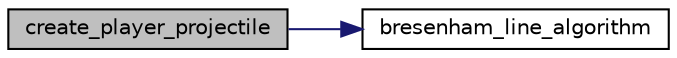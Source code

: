 digraph "create_player_projectile"
{
 // LATEX_PDF_SIZE
  edge [fontname="Helvetica",fontsize="10",labelfontname="Helvetica",labelfontsize="10"];
  node [fontname="Helvetica",fontsize="10",shape=record];
  rankdir="LR";
  Node1 [label="create_player_projectile",height=0.2,width=0.4,color="black", fillcolor="grey75", style="filled", fontcolor="black",tooltip=" "];
  Node1 -> Node2 [color="midnightblue",fontsize="10",style="solid",fontname="Helvetica"];
  Node2 [label="bresenham_line_algorithm",height=0.2,width=0.4,color="black", fillcolor="white", style="filled",URL="$group__logic.html#ga085bf19daa3d4c04caef2c3190e140fa",tooltip="Generates the Player_projectile's array of points."];
}

